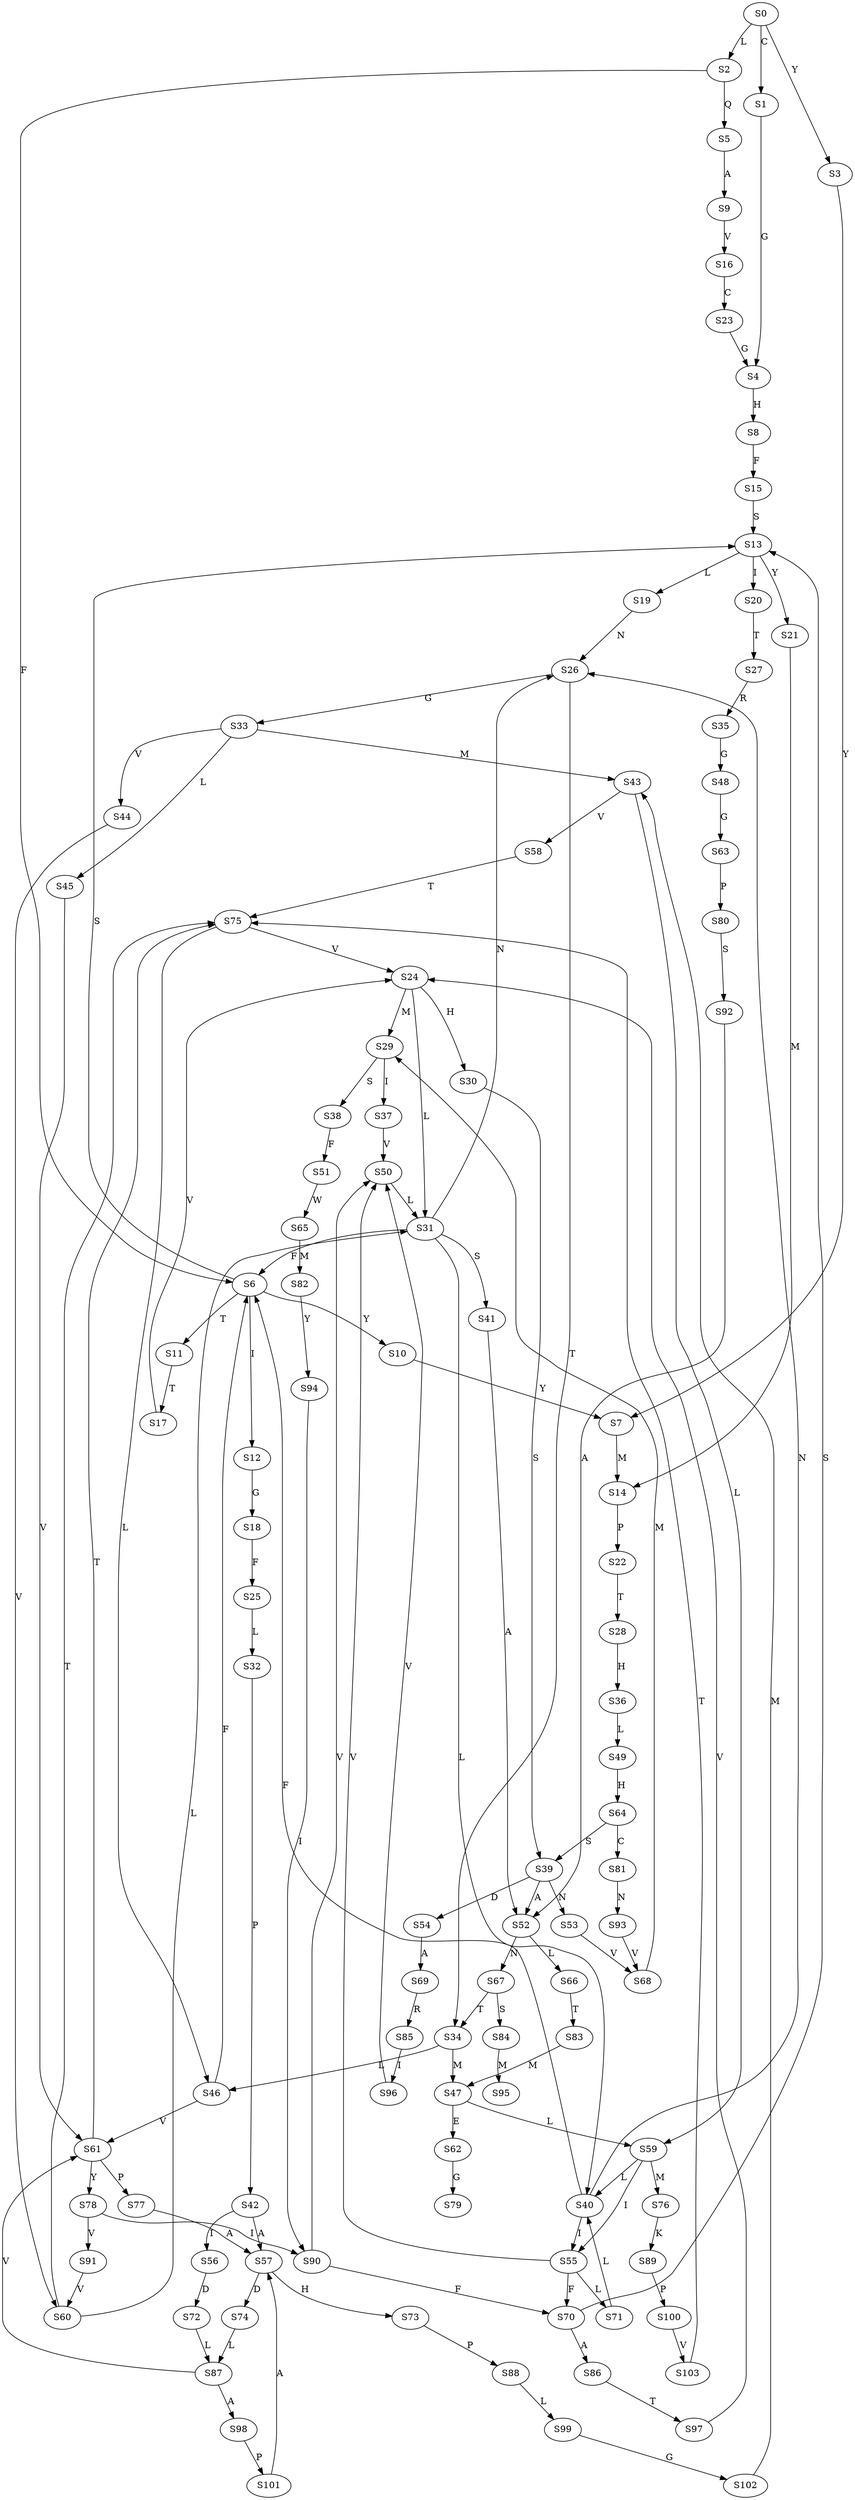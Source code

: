 strict digraph  {
	S0 -> S1 [ label = C ];
	S0 -> S2 [ label = L ];
	S0 -> S3 [ label = Y ];
	S1 -> S4 [ label = G ];
	S2 -> S5 [ label = Q ];
	S2 -> S6 [ label = F ];
	S3 -> S7 [ label = Y ];
	S4 -> S8 [ label = H ];
	S5 -> S9 [ label = A ];
	S6 -> S10 [ label = Y ];
	S6 -> S11 [ label = T ];
	S6 -> S12 [ label = I ];
	S6 -> S13 [ label = S ];
	S7 -> S14 [ label = M ];
	S8 -> S15 [ label = F ];
	S9 -> S16 [ label = V ];
	S10 -> S7 [ label = Y ];
	S11 -> S17 [ label = T ];
	S12 -> S18 [ label = G ];
	S13 -> S19 [ label = L ];
	S13 -> S20 [ label = I ];
	S13 -> S21 [ label = Y ];
	S14 -> S22 [ label = P ];
	S15 -> S13 [ label = S ];
	S16 -> S23 [ label = C ];
	S17 -> S24 [ label = V ];
	S18 -> S25 [ label = F ];
	S19 -> S26 [ label = N ];
	S20 -> S27 [ label = T ];
	S21 -> S14 [ label = M ];
	S22 -> S28 [ label = T ];
	S23 -> S4 [ label = G ];
	S24 -> S29 [ label = M ];
	S24 -> S30 [ label = H ];
	S24 -> S31 [ label = L ];
	S25 -> S32 [ label = L ];
	S26 -> S33 [ label = G ];
	S26 -> S34 [ label = T ];
	S27 -> S35 [ label = R ];
	S28 -> S36 [ label = H ];
	S29 -> S37 [ label = I ];
	S29 -> S38 [ label = S ];
	S30 -> S39 [ label = S ];
	S31 -> S26 [ label = N ];
	S31 -> S40 [ label = L ];
	S31 -> S6 [ label = F ];
	S31 -> S41 [ label = S ];
	S32 -> S42 [ label = P ];
	S33 -> S43 [ label = M ];
	S33 -> S44 [ label = V ];
	S33 -> S45 [ label = L ];
	S34 -> S46 [ label = L ];
	S34 -> S47 [ label = M ];
	S35 -> S48 [ label = G ];
	S36 -> S49 [ label = L ];
	S37 -> S50 [ label = V ];
	S38 -> S51 [ label = F ];
	S39 -> S52 [ label = A ];
	S39 -> S53 [ label = N ];
	S39 -> S54 [ label = D ];
	S40 -> S55 [ label = I ];
	S40 -> S6 [ label = F ];
	S40 -> S26 [ label = N ];
	S41 -> S52 [ label = A ];
	S42 -> S56 [ label = I ];
	S42 -> S57 [ label = A ];
	S43 -> S58 [ label = V ];
	S43 -> S59 [ label = L ];
	S44 -> S60 [ label = V ];
	S45 -> S61 [ label = V ];
	S46 -> S6 [ label = F ];
	S46 -> S61 [ label = V ];
	S47 -> S59 [ label = L ];
	S47 -> S62 [ label = E ];
	S48 -> S63 [ label = G ];
	S49 -> S64 [ label = H ];
	S50 -> S31 [ label = L ];
	S51 -> S65 [ label = W ];
	S52 -> S66 [ label = L ];
	S52 -> S67 [ label = N ];
	S53 -> S68 [ label = V ];
	S54 -> S69 [ label = A ];
	S55 -> S50 [ label = V ];
	S55 -> S70 [ label = F ];
	S55 -> S71 [ label = L ];
	S56 -> S72 [ label = D ];
	S57 -> S73 [ label = H ];
	S57 -> S74 [ label = D ];
	S58 -> S75 [ label = T ];
	S59 -> S76 [ label = M ];
	S59 -> S40 [ label = L ];
	S59 -> S55 [ label = I ];
	S60 -> S75 [ label = T ];
	S60 -> S31 [ label = L ];
	S61 -> S77 [ label = P ];
	S61 -> S78 [ label = Y ];
	S61 -> S75 [ label = T ];
	S62 -> S79 [ label = G ];
	S63 -> S80 [ label = P ];
	S64 -> S81 [ label = C ];
	S64 -> S39 [ label = S ];
	S65 -> S82 [ label = M ];
	S66 -> S83 [ label = T ];
	S67 -> S34 [ label = T ];
	S67 -> S84 [ label = S ];
	S68 -> S29 [ label = M ];
	S69 -> S85 [ label = R ];
	S70 -> S13 [ label = S ];
	S70 -> S86 [ label = A ];
	S71 -> S40 [ label = L ];
	S72 -> S87 [ label = L ];
	S73 -> S88 [ label = P ];
	S74 -> S87 [ label = L ];
	S75 -> S24 [ label = V ];
	S75 -> S46 [ label = L ];
	S76 -> S89 [ label = K ];
	S77 -> S57 [ label = A ];
	S78 -> S90 [ label = I ];
	S78 -> S91 [ label = V ];
	S80 -> S92 [ label = S ];
	S81 -> S93 [ label = N ];
	S82 -> S94 [ label = Y ];
	S83 -> S47 [ label = M ];
	S84 -> S95 [ label = M ];
	S85 -> S96 [ label = I ];
	S86 -> S97 [ label = T ];
	S87 -> S61 [ label = V ];
	S87 -> S98 [ label = A ];
	S88 -> S99 [ label = L ];
	S89 -> S100 [ label = P ];
	S90 -> S70 [ label = F ];
	S90 -> S50 [ label = V ];
	S91 -> S60 [ label = V ];
	S92 -> S52 [ label = A ];
	S93 -> S68 [ label = V ];
	S94 -> S90 [ label = I ];
	S96 -> S50 [ label = V ];
	S97 -> S24 [ label = V ];
	S98 -> S101 [ label = P ];
	S99 -> S102 [ label = G ];
	S100 -> S103 [ label = V ];
	S101 -> S57 [ label = A ];
	S102 -> S43 [ label = M ];
	S103 -> S75 [ label = T ];
}
